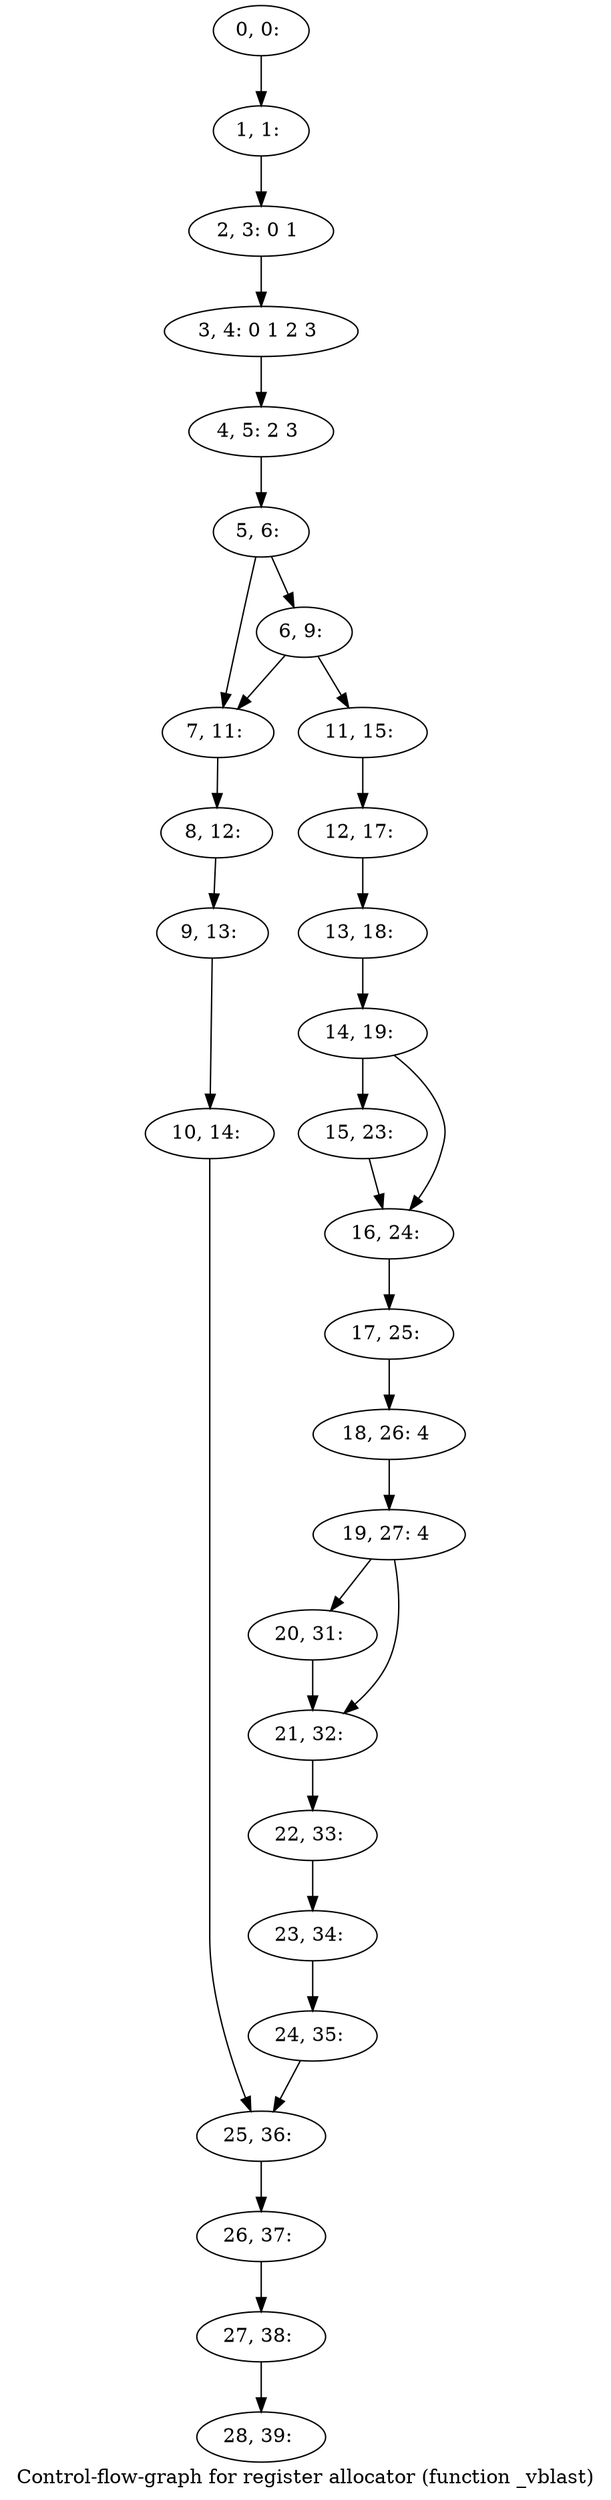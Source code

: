 digraph G {
graph [label="Control-flow-graph for register allocator (function _vblast)"]
0[label="0, 0: "];
1[label="1, 1: "];
2[label="2, 3: 0 1 "];
3[label="3, 4: 0 1 2 3 "];
4[label="4, 5: 2 3 "];
5[label="5, 6: "];
6[label="6, 9: "];
7[label="7, 11: "];
8[label="8, 12: "];
9[label="9, 13: "];
10[label="10, 14: "];
11[label="11, 15: "];
12[label="12, 17: "];
13[label="13, 18: "];
14[label="14, 19: "];
15[label="15, 23: "];
16[label="16, 24: "];
17[label="17, 25: "];
18[label="18, 26: 4 "];
19[label="19, 27: 4 "];
20[label="20, 31: "];
21[label="21, 32: "];
22[label="22, 33: "];
23[label="23, 34: "];
24[label="24, 35: "];
25[label="25, 36: "];
26[label="26, 37: "];
27[label="27, 38: "];
28[label="28, 39: "];
0->1 ;
1->2 ;
2->3 ;
3->4 ;
4->5 ;
5->6 ;
5->7 ;
6->7 ;
6->11 ;
7->8 ;
8->9 ;
9->10 ;
10->25 ;
11->12 ;
12->13 ;
13->14 ;
14->15 ;
14->16 ;
15->16 ;
16->17 ;
17->18 ;
18->19 ;
19->20 ;
19->21 ;
20->21 ;
21->22 ;
22->23 ;
23->24 ;
24->25 ;
25->26 ;
26->27 ;
27->28 ;
}
